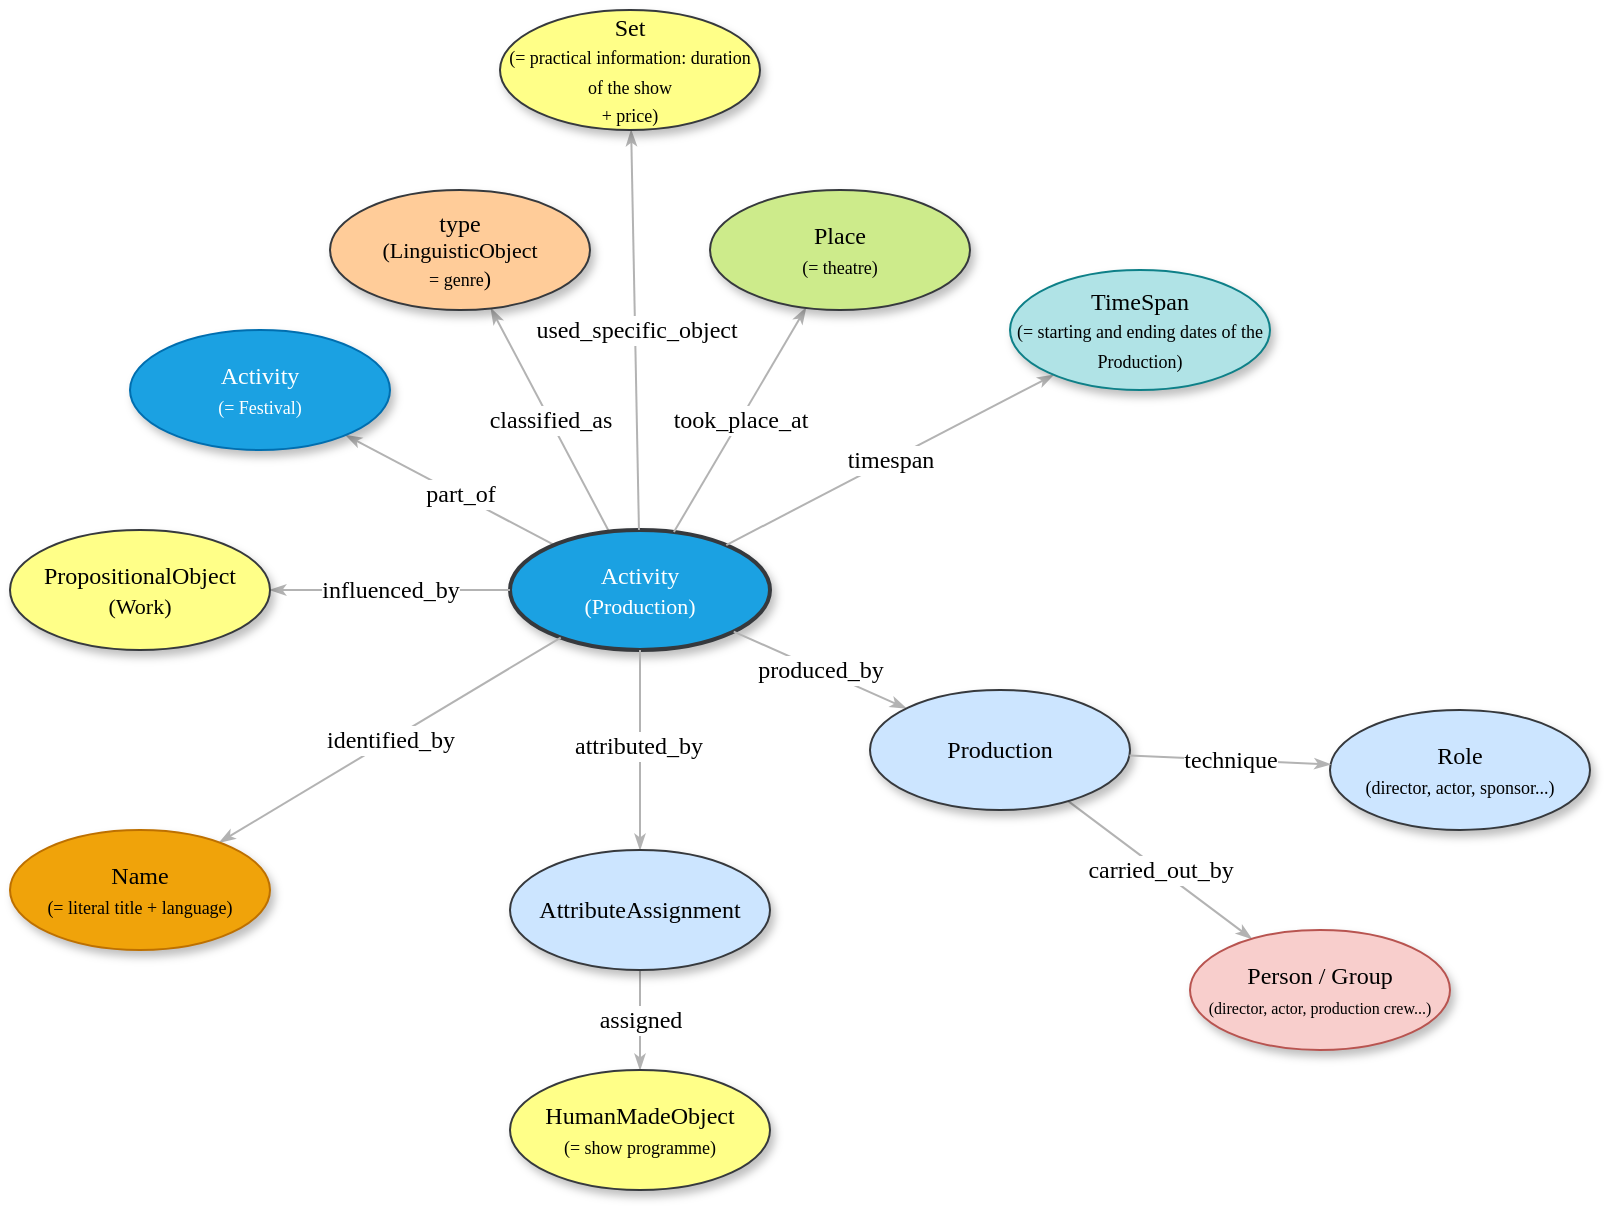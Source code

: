 <mxfile version="26.2.2">
  <diagram name="Page-1" id="42789a77-a242-8287-6e28-9cd8cfd52e62">
    <mxGraphModel dx="694" dy="1709" grid="1" gridSize="10" guides="1" tooltips="1" connect="1" arrows="1" fold="1" page="1" pageScale="1" pageWidth="1100" pageHeight="850" background="none" math="0" shadow="0">
      <root>
        <mxCell id="0" />
        <mxCell id="1" parent="0" />
        <mxCell id="1ea317790d2ca983-12" style="edgeStyle=none;rounded=1;html=1;labelBackgroundColor=#FFFFFF;startArrow=none;startFill=0;startSize=5;endArrow=classicThin;endFill=1;endSize=5;jettySize=auto;orthogonalLoop=1;strokeColor=#B3B3B3;strokeWidth=1;fontFamily=Verdana;fontSize=12" parent="1" source="1ea317790d2ca983-1" target="1ea317790d2ca983-2" edge="1">
          <mxGeometry relative="1" as="geometry" />
        </mxCell>
        <mxCell id="X0iNmSqpaTb7vp-CemVc-1" value="&lt;font style=&quot;font-size: 12px;&quot; face=&quot;Verdana&quot;&gt;part_of&lt;/font&gt;" style="edgeLabel;html=1;align=center;verticalAlign=middle;resizable=0;points=[];labelBackgroundColor=#FFFFFF;" parent="1ea317790d2ca983-12" vertex="1" connectable="0">
          <mxGeometry x="-0.08" y="-1" relative="1" as="geometry">
            <mxPoint as="offset" />
          </mxGeometry>
        </mxCell>
        <mxCell id="1ea317790d2ca983-13" value="&lt;span style=&quot;background-color: rgb(255, 255, 255);&quot;&gt;classified_as&lt;/span&gt;" style="edgeStyle=none;rounded=1;html=1;labelBackgroundColor=#FFFFFF;startArrow=none;startFill=0;startSize=5;endArrow=classicThin;endFill=1;endSize=5;jettySize=auto;orthogonalLoop=1;strokeColor=#B3B3B3;strokeWidth=1;fontFamily=Verdana;fontSize=12" parent="1" source="1ea317790d2ca983-1" target="1ea317790d2ca983-9" edge="1">
          <mxGeometry relative="1" as="geometry" />
        </mxCell>
        <mxCell id="1ea317790d2ca983-14" value="assigned" style="edgeStyle=none;rounded=1;html=1;labelBackgroundColor=#FFFFFF;startArrow=none;startFill=0;startSize=5;endArrow=classicThin;endFill=1;endSize=5;jettySize=auto;orthogonalLoop=1;strokeColor=#B3B3B3;strokeWidth=1;fontFamily=Verdana;fontSize=12" parent="1" source="FMsEy_7_wvE7BqOvE81P-6" target="1ea317790d2ca983-3" edge="1">
          <mxGeometry relative="1" as="geometry">
            <mxPoint x="430" y="160" as="sourcePoint" />
          </mxGeometry>
        </mxCell>
        <mxCell id="1ea317790d2ca983-1" value="&lt;div&gt;Activity&lt;/div&gt;&lt;div&gt;&lt;font style=&quot;font-size: 11px;&quot;&gt;(Production)&lt;/font&gt;&lt;/div&gt;" style="ellipse;whiteSpace=wrap;html=1;rounded=0;shadow=1;comic=0;labelBackgroundColor=none;strokeWidth=2;fontFamily=Verdana;fontSize=12;align=center;fillColor=#1ba1e2;strokeColor=#36393D;fontColor=#ffffff;" parent="1" vertex="1">
          <mxGeometry x="490" y="-80" width="130" height="60" as="geometry" />
        </mxCell>
        <mxCell id="1ea317790d2ca983-21" value="took_place_at" style="edgeStyle=none;rounded=1;html=1;labelBackgroundColor=#FFFFFF;startArrow=none;startFill=0;startSize=5;endArrow=classicThin;endFill=1;endSize=5;jettySize=auto;orthogonalLoop=1;strokeColor=#B3B3B3;strokeWidth=1;fontFamily=Verdana;fontSize=12" parent="1" source="1ea317790d2ca983-1" target="1ea317790d2ca983-7" edge="1">
          <mxGeometry relative="1" as="geometry" />
        </mxCell>
        <mxCell id="1ea317790d2ca983-22" value="timespan" style="edgeStyle=none;rounded=1;html=1;labelBackgroundColor=#FFFFFF;startArrow=none;startFill=0;startSize=5;endArrow=classicThin;endFill=1;endSize=5;jettySize=auto;orthogonalLoop=1;strokeColor=#B3B3B3;strokeWidth=1;fontFamily=Verdana;fontSize=12" parent="1" source="1ea317790d2ca983-1" target="1ea317790d2ca983-6" edge="1">
          <mxGeometry relative="1" as="geometry" />
        </mxCell>
        <mxCell id="1ea317790d2ca983-2" value="&lt;span&gt;Activity&lt;/span&gt;&lt;div&gt;&lt;span&gt;&lt;font style=&quot;font-size: 9px;&quot;&gt;(= Festival)&lt;/font&gt;&lt;/span&gt;&lt;/div&gt;" style="ellipse;whiteSpace=wrap;html=1;rounded=0;shadow=1;comic=0;labelBackgroundColor=none;strokeWidth=1;fontFamily=Verdana;fontSize=12;align=center;fillColor=#1ba1e2;strokeColor=#006EAF;fontColor=#ffffff;" parent="1" vertex="1">
          <mxGeometry x="300" y="-180" width="130" height="60" as="geometry" />
        </mxCell>
        <mxCell id="1ea317790d2ca983-15" value="carried_out_by" style="edgeStyle=none;rounded=1;html=1;labelBackgroundColor=#FFFFFF;startArrow=none;startFill=0;startSize=5;endArrow=classicThin;endFill=1;endSize=5;jettySize=auto;orthogonalLoop=1;strokeColor=#B3B3B3;strokeWidth=1;fontFamily=Verdana;fontSize=12" parent="1" source="FMsEy_7_wvE7BqOvE81P-2" target="1ea317790d2ca983-4" edge="1">
          <mxGeometry relative="1" as="geometry">
            <mxPoint x="930" y="30" as="sourcePoint" />
          </mxGeometry>
        </mxCell>
        <mxCell id="1ea317790d2ca983-3" value="&lt;span&gt;HumanMadeObject&lt;/span&gt;&lt;div&gt;&lt;span&gt;&lt;font style=&quot;font-size: 9px;&quot;&gt;(= show programme)&lt;/font&gt;&lt;/span&gt;&lt;/div&gt;" style="ellipse;whiteSpace=wrap;html=1;rounded=0;shadow=1;comic=0;labelBackgroundColor=none;strokeWidth=1;fontFamily=Verdana;fontSize=12;align=center;fillColor=#ffff88;strokeColor=#36393d;" parent="1" vertex="1">
          <mxGeometry x="490" y="190" width="130" height="60" as="geometry" />
        </mxCell>
        <mxCell id="1ea317790d2ca983-4" value="&lt;span&gt;Person / Group&lt;/span&gt;&lt;div&gt;&lt;span&gt;&lt;font style=&quot;font-size: 8px;&quot;&gt;(director, actor, production crew...)&lt;/font&gt;&lt;/span&gt;&lt;/div&gt;" style="ellipse;whiteSpace=wrap;html=1;rounded=0;shadow=1;comic=0;labelBackgroundColor=none;strokeWidth=1;fontFamily=Verdana;fontSize=12;align=center;fillColor=#f8cecc;strokeColor=#b85450;" parent="1" vertex="1">
          <mxGeometry x="830" y="120" width="130" height="60" as="geometry" />
        </mxCell>
        <mxCell id="1ea317790d2ca983-23" value="used_specific_object" style="edgeStyle=none;rounded=1;html=1;labelBackgroundColor=#FFFFFF;startArrow=none;startFill=0;startSize=5;endArrow=classicThin;endFill=1;endSize=5;jettySize=auto;orthogonalLoop=1;strokeColor=#B3B3B3;strokeWidth=1;fontFamily=Verdana;fontSize=12" parent="1" source="1ea317790d2ca983-1" target="1ea317790d2ca983-8" edge="1">
          <mxGeometry relative="1" as="geometry" />
        </mxCell>
        <mxCell id="1ea317790d2ca983-6" value="&lt;span&gt;TimeSpan&lt;/span&gt;&lt;div&gt;&lt;span&gt;&lt;font style=&quot;font-size: 9px;&quot;&gt;(= starting and ending dates of the Production)&lt;/font&gt;&lt;/span&gt;&lt;/div&gt;" style="ellipse;whiteSpace=wrap;html=1;rounded=0;shadow=1;comic=0;labelBackgroundColor=none;strokeWidth=1;fontFamily=Verdana;fontSize=12;align=center;fillColor=#b0e3e6;strokeColor=#0e8088;" parent="1" vertex="1">
          <mxGeometry x="740" y="-210" width="130" height="60" as="geometry" />
        </mxCell>
        <mxCell id="1ea317790d2ca983-7" value="&lt;span&gt;Place&lt;/span&gt;&lt;div&gt;&lt;span&gt;&lt;font style=&quot;font-size: 9px;&quot;&gt;(= theatre)&lt;/font&gt;&lt;/span&gt;&lt;/div&gt;" style="ellipse;whiteSpace=wrap;html=1;rounded=0;shadow=1;comic=0;labelBackgroundColor=none;strokeWidth=1;fontFamily=Verdana;fontSize=12;align=center;fillColor=#cdeb8b;strokeColor=#36393d;" parent="1" vertex="1">
          <mxGeometry x="590" y="-250" width="130" height="60" as="geometry" />
        </mxCell>
        <mxCell id="1ea317790d2ca983-8" value="Set&lt;div&gt;&lt;font style=&quot;font-size: 9px;&quot;&gt;(= practical information: duration of the show&lt;/font&gt;&lt;/div&gt;&lt;div&gt;&lt;font style=&quot;font-size: 9px;&quot;&gt;+ price)&lt;/font&gt;&lt;/div&gt;" style="ellipse;whiteSpace=wrap;html=1;rounded=0;shadow=1;comic=0;labelBackgroundColor=none;strokeWidth=1;fontFamily=Verdana;fontSize=12;align=center;fillColor=#ffff88;strokeColor=#36393d;" parent="1" vertex="1">
          <mxGeometry x="485" y="-340" width="130" height="60" as="geometry" />
        </mxCell>
        <mxCell id="1ea317790d2ca983-19" value="influenced_by" style="edgeStyle=none;rounded=1;html=1;labelBackgroundColor=#FFFFFF;startArrow=none;startFill=0;startSize=5;endArrow=classicThin;endFill=1;endSize=5;jettySize=auto;orthogonalLoop=1;strokeColor=#B3B3B3;strokeWidth=1;fontFamily=Verdana;fontSize=12" parent="1" source="1ea317790d2ca983-1" target="1ea317790d2ca983-10" edge="1">
          <mxGeometry relative="1" as="geometry" />
        </mxCell>
        <mxCell id="1ea317790d2ca983-9" value="type&lt;div style=&quot;font-size: 11px;&quot;&gt;(&lt;font style=&quot;font-size: 11px;&quot;&gt;LinguisticObject&lt;/font&gt;&lt;/div&gt;&lt;div style=&quot;&quot;&gt;&lt;font style=&quot;font-size: 9px;&quot;&gt; = genre&lt;/font&gt;&lt;span style=&quot;font-size: 11px;&quot;&gt;)&lt;/span&gt;&lt;/div&gt;" style="ellipse;whiteSpace=wrap;html=1;rounded=0;shadow=1;comic=0;labelBackgroundColor=none;strokeWidth=1;fontFamily=Verdana;fontSize=12;align=center;rotation=0;fillColor=#ffcc99;strokeColor=#36393d;" parent="1" vertex="1">
          <mxGeometry x="400" y="-250" width="130" height="60" as="geometry" />
        </mxCell>
        <mxCell id="1ea317790d2ca983-20" value="identified_by" style="edgeStyle=none;rounded=1;html=1;labelBackgroundColor=#FFFFFF;startArrow=none;startFill=0;startSize=5;endArrow=classicThin;endFill=1;endSize=5;jettySize=auto;orthogonalLoop=1;strokeColor=#B3B3B3;strokeWidth=1;fontFamily=Verdana;fontSize=12" parent="1" source="1ea317790d2ca983-1" target="1ea317790d2ca983-11" edge="1">
          <mxGeometry relative="1" as="geometry" />
        </mxCell>
        <mxCell id="1ea317790d2ca983-10" value="&lt;span&gt;PropositionalObject&lt;/span&gt;&lt;div&gt;&lt;span&gt;&lt;font style=&quot;font-size: 11px;&quot;&gt;(Work)&lt;/font&gt;&lt;/span&gt;&lt;/div&gt;" style="ellipse;whiteSpace=wrap;html=1;rounded=0;shadow=1;comic=0;labelBackgroundColor=none;strokeWidth=1;fontFamily=Verdana;fontSize=12;align=center;rotation=0;fillColor=#ffff88;strokeColor=#36393d;" parent="1" vertex="1">
          <mxGeometry x="240" y="-80" width="130" height="60" as="geometry" />
        </mxCell>
        <mxCell id="1ea317790d2ca983-11" value="&lt;span&gt;Name&lt;/span&gt;&lt;div&gt;&lt;span&gt;&lt;font style=&quot;font-size: 9px;&quot;&gt;(= literal title + language)&lt;/font&gt;&lt;/span&gt;&lt;/div&gt;" style="ellipse;whiteSpace=wrap;html=1;rounded=0;shadow=1;comic=0;labelBackgroundColor=none;strokeWidth=1;fontFamily=Verdana;fontSize=12;align=center;rotation=0;fillColor=#f0a30a;strokeColor=#BD7000;fontColor=#000000;" parent="1" vertex="1">
          <mxGeometry x="240" y="70" width="130" height="60" as="geometry" />
        </mxCell>
        <mxCell id="FMsEy_7_wvE7BqOvE81P-1" value="produced_by" style="edgeStyle=none;rounded=1;html=1;labelBackgroundColor=#FFFFFF;startArrow=none;startFill=0;startSize=5;endArrow=classicThin;endFill=1;endSize=5;jettySize=auto;orthogonalLoop=1;strokeColor=#B3B3B3;strokeWidth=1;fontFamily=Verdana;fontSize=12" parent="1" source="1ea317790d2ca983-1" target="FMsEy_7_wvE7BqOvE81P-2" edge="1">
          <mxGeometry relative="1" as="geometry">
            <mxPoint x="751.937" y="-425.003" as="sourcePoint" />
          </mxGeometry>
        </mxCell>
        <mxCell id="FMsEy_7_wvE7BqOvE81P-2" value="&lt;span&gt;Production&lt;/span&gt;" style="ellipse;whiteSpace=wrap;html=1;rounded=0;shadow=1;comic=0;labelBackgroundColor=none;strokeWidth=1;fontFamily=Verdana;fontSize=12;align=center;fillColor=#cce5ff;strokeColor=#36393d;" parent="1" vertex="1">
          <mxGeometry x="670" y="-2.753e-14" width="130" height="60" as="geometry" />
        </mxCell>
        <mxCell id="FMsEy_7_wvE7BqOvE81P-3" value="&lt;span&gt;Role&lt;/span&gt;&lt;div&gt;&lt;span&gt;&lt;font style=&quot;font-size: 9px;&quot;&gt;(director, actor, sponsor...)&lt;/font&gt;&lt;/span&gt;&lt;/div&gt;" style="ellipse;whiteSpace=wrap;html=1;rounded=0;shadow=1;comic=0;labelBackgroundColor=none;strokeWidth=1;fontFamily=Verdana;fontSize=12;align=center;fillColor=#cce5ff;strokeColor=#36393d;" parent="1" vertex="1">
          <mxGeometry x="900" y="10.0" width="130" height="60" as="geometry" />
        </mxCell>
        <mxCell id="FMsEy_7_wvE7BqOvE81P-4" value="technique" style="edgeStyle=none;rounded=1;html=1;labelBackgroundColor=#FFFFFF;startArrow=none;startFill=0;startSize=5;endArrow=classicThin;endFill=1;endSize=5;jettySize=auto;orthogonalLoop=1;strokeColor=#B3B3B3;strokeWidth=1;fontFamily=Verdana;fontSize=12" parent="1" source="FMsEy_7_wvE7BqOvE81P-2" target="FMsEy_7_wvE7BqOvE81P-3" edge="1">
          <mxGeometry relative="1" as="geometry">
            <mxPoint x="779" y="66" as="sourcePoint" />
            <mxPoint x="871" y="134" as="targetPoint" />
          </mxGeometry>
        </mxCell>
        <mxCell id="FMsEy_7_wvE7BqOvE81P-5" value="" style="edgeStyle=none;rounded=1;html=1;labelBackgroundColor=#FFFFFF;startArrow=none;startFill=0;startSize=5;endArrow=classicThin;endFill=1;endSize=5;jettySize=auto;orthogonalLoop=1;strokeColor=#B3B3B3;strokeWidth=1;fontFamily=Verdana;fontSize=12" parent="1" source="1ea317790d2ca983-1" target="FMsEy_7_wvE7BqOvE81P-6" edge="1">
          <mxGeometry relative="1" as="geometry">
            <mxPoint x="550" as="sourcePoint" />
          </mxGeometry>
        </mxCell>
        <mxCell id="FMsEy_7_wvE7BqOvE81P-7" value="&lt;font face=&quot;Verdana&quot; style=&quot;font-size: 12px;&quot;&gt;attributed_by&lt;/font&gt;" style="edgeLabel;html=1;align=center;verticalAlign=middle;resizable=0;points=[];" parent="FMsEy_7_wvE7BqOvE81P-5" vertex="1" connectable="0">
          <mxGeometry x="-0.041" y="-1" relative="1" as="geometry">
            <mxPoint as="offset" />
          </mxGeometry>
        </mxCell>
        <mxCell id="FMsEy_7_wvE7BqOvE81P-6" value="&lt;div&gt;&lt;font style=&quot;&quot;&gt;AttributeAssignment&lt;/font&gt;&lt;/div&gt;" style="ellipse;whiteSpace=wrap;html=1;rounded=0;shadow=1;comic=0;labelBackgroundColor=none;strokeWidth=1;fontFamily=Verdana;fontSize=12;align=center;fillColor=#cce5ff;strokeColor=#36393d;" parent="1" vertex="1">
          <mxGeometry x="490" y="80" width="130" height="60" as="geometry" />
        </mxCell>
      </root>
    </mxGraphModel>
  </diagram>
</mxfile>
